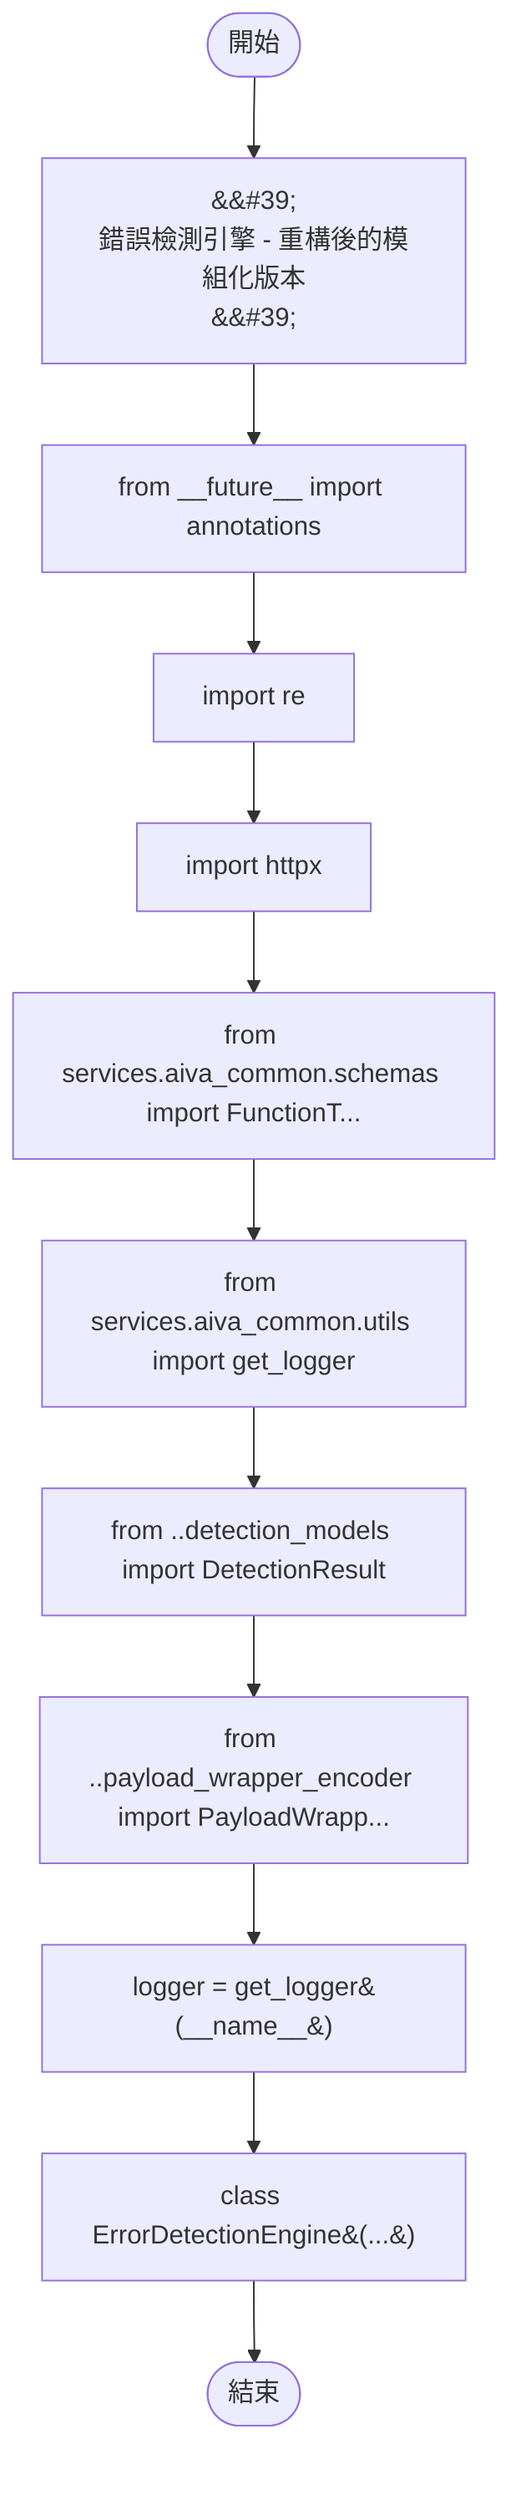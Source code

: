 flowchart TB
    n1([開始])
    n2([結束])
    n3[&amp;&#35;39;\n錯誤檢測引擎 - 重構後的模組化版本\n&amp;&#35;39;]
    n4[from __future__ import annotations]
    n5[import re]
    n6[import httpx]
    n7[from services.aiva_common.schemas import FunctionT...]
    n8[from services.aiva_common.utils import get_logger]
    n9[from ..detection_models import DetectionResult]
    n10[from ..payload_wrapper_encoder import PayloadWrapp...]
    n11[logger = get_logger&#40;__name__&#41;]
    n12[class ErrorDetectionEngine&#40;...&#41;]
    n1 --> n3
    n3 --> n4
    n4 --> n5
    n5 --> n6
    n6 --> n7
    n7 --> n8
    n8 --> n9
    n9 --> n10
    n10 --> n11
    n11 --> n12
    n12 --> n2